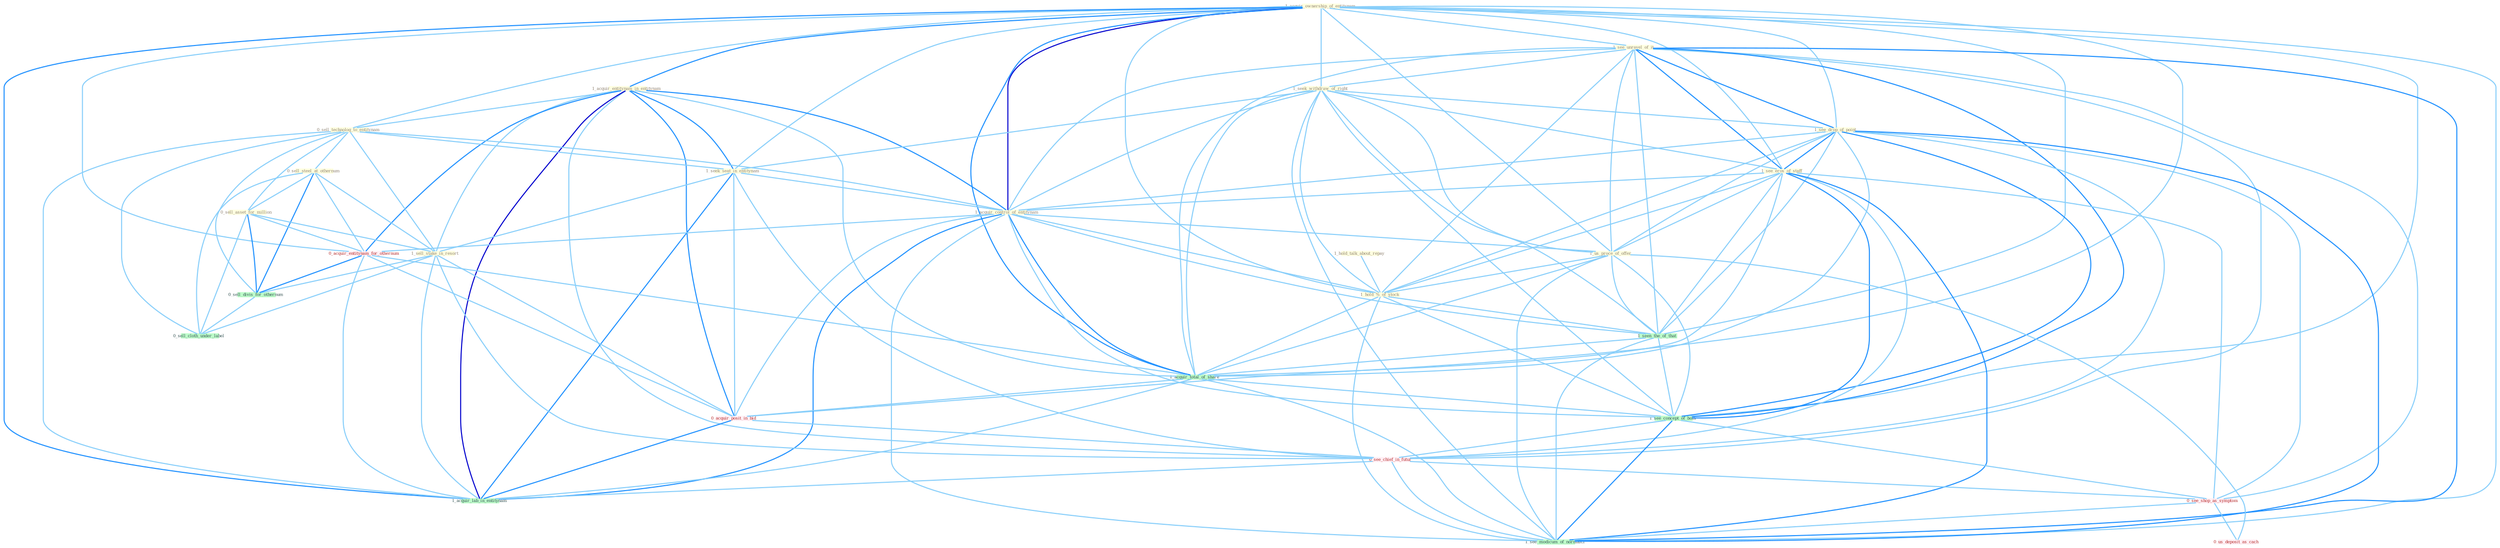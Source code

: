 Graph G{ 
    node
    [shape=polygon,style=filled,width=.5,height=.06,color="#BDFCC9",fixedsize=true,fontsize=4,
    fontcolor="#2f4f4f"];
    {node
    [color="#ffffe0", fontcolor="#8b7d6b"] "1_acquir_ownership_of_entitynam " "1_acquir_entitynam_in_entitynam " "1_see_unravel_of_it " "1_seek_withdraw_of_right " "1_see_drop_of_point " "1_see_eros_of_staff " "0_sell_technolog_to_entitynam " "1_seek_seat_in_entitynam " "1_hold_talk_about_repay " "0_sell_steel_at_othernum " "1_acquir_control_of_entitynam " "0_sell_asset_for_million " "1_us_proce_of_offer " "1_sell_stake_in_resort " "1_hold_%_of_stock "}
{node [color="#fff0f5", fontcolor="#b22222"] "0_acquir_entitynam_for_othernum " "0_acquir_posit_in_bid " "0_see_chief_in_futur " "0_see_shop_as_symptom " "0_us_deposit_as_cach "}
edge [color="#B0E2FF"];

	"1_acquir_ownership_of_entitynam " -- "1_acquir_entitynam_in_entitynam " [w="2", color="#1e90ff" , len=0.8];
	"1_acquir_ownership_of_entitynam " -- "1_see_unravel_of_it " [w="1", color="#87cefa" ];
	"1_acquir_ownership_of_entitynam " -- "1_seek_withdraw_of_right " [w="1", color="#87cefa" ];
	"1_acquir_ownership_of_entitynam " -- "1_see_drop_of_point " [w="1", color="#87cefa" ];
	"1_acquir_ownership_of_entitynam " -- "1_see_eros_of_staff " [w="1", color="#87cefa" ];
	"1_acquir_ownership_of_entitynam " -- "0_sell_technolog_to_entitynam " [w="1", color="#87cefa" ];
	"1_acquir_ownership_of_entitynam " -- "1_seek_seat_in_entitynam " [w="1", color="#87cefa" ];
	"1_acquir_ownership_of_entitynam " -- "1_acquir_control_of_entitynam " [w="3", color="#0000cd" , len=0.6];
	"1_acquir_ownership_of_entitynam " -- "1_us_proce_of_offer " [w="1", color="#87cefa" ];
	"1_acquir_ownership_of_entitynam " -- "1_hold_%_of_stock " [w="1", color="#87cefa" ];
	"1_acquir_ownership_of_entitynam " -- "0_acquir_entitynam_for_othernum " [w="1", color="#87cefa" ];
	"1_acquir_ownership_of_entitynam " -- "1_seen_the_of_that " [w="1", color="#87cefa" ];
	"1_acquir_ownership_of_entitynam " -- "1_acquir_total_of_share " [w="2", color="#1e90ff" , len=0.8];
	"1_acquir_ownership_of_entitynam " -- "0_acquir_posit_in_bid " [w="1", color="#87cefa" ];
	"1_acquir_ownership_of_entitynam " -- "1_see_concept_of_both " [w="1", color="#87cefa" ];
	"1_acquir_ownership_of_entitynam " -- "1_acquir_lab_in_entitynam " [w="2", color="#1e90ff" , len=0.8];
	"1_acquir_ownership_of_entitynam " -- "1_see_modicum_of_normalci " [w="1", color="#87cefa" ];
	"1_acquir_entitynam_in_entitynam " -- "0_sell_technolog_to_entitynam " [w="1", color="#87cefa" ];
	"1_acquir_entitynam_in_entitynam " -- "1_seek_seat_in_entitynam " [w="2", color="#1e90ff" , len=0.8];
	"1_acquir_entitynam_in_entitynam " -- "1_acquir_control_of_entitynam " [w="2", color="#1e90ff" , len=0.8];
	"1_acquir_entitynam_in_entitynam " -- "1_sell_stake_in_resort " [w="1", color="#87cefa" ];
	"1_acquir_entitynam_in_entitynam " -- "0_acquir_entitynam_for_othernum " [w="2", color="#1e90ff" , len=0.8];
	"1_acquir_entitynam_in_entitynam " -- "1_acquir_total_of_share " [w="1", color="#87cefa" ];
	"1_acquir_entitynam_in_entitynam " -- "0_acquir_posit_in_bid " [w="2", color="#1e90ff" , len=0.8];
	"1_acquir_entitynam_in_entitynam " -- "0_see_chief_in_futur " [w="1", color="#87cefa" ];
	"1_acquir_entitynam_in_entitynam " -- "1_acquir_lab_in_entitynam " [w="3", color="#0000cd" , len=0.6];
	"1_see_unravel_of_it " -- "1_seek_withdraw_of_right " [w="1", color="#87cefa" ];
	"1_see_unravel_of_it " -- "1_see_drop_of_point " [w="2", color="#1e90ff" , len=0.8];
	"1_see_unravel_of_it " -- "1_see_eros_of_staff " [w="2", color="#1e90ff" , len=0.8];
	"1_see_unravel_of_it " -- "1_acquir_control_of_entitynam " [w="1", color="#87cefa" ];
	"1_see_unravel_of_it " -- "1_us_proce_of_offer " [w="1", color="#87cefa" ];
	"1_see_unravel_of_it " -- "1_hold_%_of_stock " [w="1", color="#87cefa" ];
	"1_see_unravel_of_it " -- "1_seen_the_of_that " [w="1", color="#87cefa" ];
	"1_see_unravel_of_it " -- "1_acquir_total_of_share " [w="1", color="#87cefa" ];
	"1_see_unravel_of_it " -- "1_see_concept_of_both " [w="2", color="#1e90ff" , len=0.8];
	"1_see_unravel_of_it " -- "0_see_chief_in_futur " [w="1", color="#87cefa" ];
	"1_see_unravel_of_it " -- "0_see_shop_as_symptom " [w="1", color="#87cefa" ];
	"1_see_unravel_of_it " -- "1_see_modicum_of_normalci " [w="2", color="#1e90ff" , len=0.8];
	"1_seek_withdraw_of_right " -- "1_see_drop_of_point " [w="1", color="#87cefa" ];
	"1_seek_withdraw_of_right " -- "1_see_eros_of_staff " [w="1", color="#87cefa" ];
	"1_seek_withdraw_of_right " -- "1_seek_seat_in_entitynam " [w="1", color="#87cefa" ];
	"1_seek_withdraw_of_right " -- "1_acquir_control_of_entitynam " [w="1", color="#87cefa" ];
	"1_seek_withdraw_of_right " -- "1_us_proce_of_offer " [w="1", color="#87cefa" ];
	"1_seek_withdraw_of_right " -- "1_hold_%_of_stock " [w="1", color="#87cefa" ];
	"1_seek_withdraw_of_right " -- "1_seen_the_of_that " [w="1", color="#87cefa" ];
	"1_seek_withdraw_of_right " -- "1_acquir_total_of_share " [w="1", color="#87cefa" ];
	"1_seek_withdraw_of_right " -- "1_see_concept_of_both " [w="1", color="#87cefa" ];
	"1_seek_withdraw_of_right " -- "1_see_modicum_of_normalci " [w="1", color="#87cefa" ];
	"1_see_drop_of_point " -- "1_see_eros_of_staff " [w="2", color="#1e90ff" , len=0.8];
	"1_see_drop_of_point " -- "1_acquir_control_of_entitynam " [w="1", color="#87cefa" ];
	"1_see_drop_of_point " -- "1_us_proce_of_offer " [w="1", color="#87cefa" ];
	"1_see_drop_of_point " -- "1_hold_%_of_stock " [w="1", color="#87cefa" ];
	"1_see_drop_of_point " -- "1_seen_the_of_that " [w="1", color="#87cefa" ];
	"1_see_drop_of_point " -- "1_acquir_total_of_share " [w="1", color="#87cefa" ];
	"1_see_drop_of_point " -- "1_see_concept_of_both " [w="2", color="#1e90ff" , len=0.8];
	"1_see_drop_of_point " -- "0_see_chief_in_futur " [w="1", color="#87cefa" ];
	"1_see_drop_of_point " -- "0_see_shop_as_symptom " [w="1", color="#87cefa" ];
	"1_see_drop_of_point " -- "1_see_modicum_of_normalci " [w="2", color="#1e90ff" , len=0.8];
	"1_see_eros_of_staff " -- "1_acquir_control_of_entitynam " [w="1", color="#87cefa" ];
	"1_see_eros_of_staff " -- "1_us_proce_of_offer " [w="1", color="#87cefa" ];
	"1_see_eros_of_staff " -- "1_hold_%_of_stock " [w="1", color="#87cefa" ];
	"1_see_eros_of_staff " -- "1_seen_the_of_that " [w="1", color="#87cefa" ];
	"1_see_eros_of_staff " -- "1_acquir_total_of_share " [w="1", color="#87cefa" ];
	"1_see_eros_of_staff " -- "1_see_concept_of_both " [w="2", color="#1e90ff" , len=0.8];
	"1_see_eros_of_staff " -- "0_see_chief_in_futur " [w="1", color="#87cefa" ];
	"1_see_eros_of_staff " -- "0_see_shop_as_symptom " [w="1", color="#87cefa" ];
	"1_see_eros_of_staff " -- "1_see_modicum_of_normalci " [w="2", color="#1e90ff" , len=0.8];
	"0_sell_technolog_to_entitynam " -- "1_seek_seat_in_entitynam " [w="1", color="#87cefa" ];
	"0_sell_technolog_to_entitynam " -- "0_sell_steel_at_othernum " [w="1", color="#87cefa" ];
	"0_sell_technolog_to_entitynam " -- "1_acquir_control_of_entitynam " [w="1", color="#87cefa" ];
	"0_sell_technolog_to_entitynam " -- "0_sell_asset_for_million " [w="1", color="#87cefa" ];
	"0_sell_technolog_to_entitynam " -- "1_sell_stake_in_resort " [w="1", color="#87cefa" ];
	"0_sell_technolog_to_entitynam " -- "0_sell_divis_for_othernum " [w="1", color="#87cefa" ];
	"0_sell_technolog_to_entitynam " -- "0_sell_cloth_under_label " [w="1", color="#87cefa" ];
	"0_sell_technolog_to_entitynam " -- "1_acquir_lab_in_entitynam " [w="1", color="#87cefa" ];
	"1_seek_seat_in_entitynam " -- "1_acquir_control_of_entitynam " [w="1", color="#87cefa" ];
	"1_seek_seat_in_entitynam " -- "1_sell_stake_in_resort " [w="1", color="#87cefa" ];
	"1_seek_seat_in_entitynam " -- "0_acquir_posit_in_bid " [w="1", color="#87cefa" ];
	"1_seek_seat_in_entitynam " -- "0_see_chief_in_futur " [w="1", color="#87cefa" ];
	"1_seek_seat_in_entitynam " -- "1_acquir_lab_in_entitynam " [w="2", color="#1e90ff" , len=0.8];
	"1_hold_talk_about_repay " -- "1_hold_%_of_stock " [w="1", color="#87cefa" ];
	"0_sell_steel_at_othernum " -- "0_sell_asset_for_million " [w="1", color="#87cefa" ];
	"0_sell_steel_at_othernum " -- "1_sell_stake_in_resort " [w="1", color="#87cefa" ];
	"0_sell_steel_at_othernum " -- "0_acquir_entitynam_for_othernum " [w="1", color="#87cefa" ];
	"0_sell_steel_at_othernum " -- "0_sell_divis_for_othernum " [w="2", color="#1e90ff" , len=0.8];
	"0_sell_steel_at_othernum " -- "0_sell_cloth_under_label " [w="1", color="#87cefa" ];
	"1_acquir_control_of_entitynam " -- "1_us_proce_of_offer " [w="1", color="#87cefa" ];
	"1_acquir_control_of_entitynam " -- "1_hold_%_of_stock " [w="1", color="#87cefa" ];
	"1_acquir_control_of_entitynam " -- "0_acquir_entitynam_for_othernum " [w="1", color="#87cefa" ];
	"1_acquir_control_of_entitynam " -- "1_seen_the_of_that " [w="1", color="#87cefa" ];
	"1_acquir_control_of_entitynam " -- "1_acquir_total_of_share " [w="2", color="#1e90ff" , len=0.8];
	"1_acquir_control_of_entitynam " -- "0_acquir_posit_in_bid " [w="1", color="#87cefa" ];
	"1_acquir_control_of_entitynam " -- "1_see_concept_of_both " [w="1", color="#87cefa" ];
	"1_acquir_control_of_entitynam " -- "1_acquir_lab_in_entitynam " [w="2", color="#1e90ff" , len=0.8];
	"1_acquir_control_of_entitynam " -- "1_see_modicum_of_normalci " [w="1", color="#87cefa" ];
	"0_sell_asset_for_million " -- "1_sell_stake_in_resort " [w="1", color="#87cefa" ];
	"0_sell_asset_for_million " -- "0_acquir_entitynam_for_othernum " [w="1", color="#87cefa" ];
	"0_sell_asset_for_million " -- "0_sell_divis_for_othernum " [w="2", color="#1e90ff" , len=0.8];
	"0_sell_asset_for_million " -- "0_sell_cloth_under_label " [w="1", color="#87cefa" ];
	"1_us_proce_of_offer " -- "1_hold_%_of_stock " [w="1", color="#87cefa" ];
	"1_us_proce_of_offer " -- "1_seen_the_of_that " [w="1", color="#87cefa" ];
	"1_us_proce_of_offer " -- "1_acquir_total_of_share " [w="1", color="#87cefa" ];
	"1_us_proce_of_offer " -- "1_see_concept_of_both " [w="1", color="#87cefa" ];
	"1_us_proce_of_offer " -- "0_us_deposit_as_cach " [w="1", color="#87cefa" ];
	"1_us_proce_of_offer " -- "1_see_modicum_of_normalci " [w="1", color="#87cefa" ];
	"1_sell_stake_in_resort " -- "0_sell_divis_for_othernum " [w="1", color="#87cefa" ];
	"1_sell_stake_in_resort " -- "0_sell_cloth_under_label " [w="1", color="#87cefa" ];
	"1_sell_stake_in_resort " -- "0_acquir_posit_in_bid " [w="1", color="#87cefa" ];
	"1_sell_stake_in_resort " -- "0_see_chief_in_futur " [w="1", color="#87cefa" ];
	"1_sell_stake_in_resort " -- "1_acquir_lab_in_entitynam " [w="1", color="#87cefa" ];
	"1_hold_%_of_stock " -- "1_seen_the_of_that " [w="1", color="#87cefa" ];
	"1_hold_%_of_stock " -- "1_acquir_total_of_share " [w="1", color="#87cefa" ];
	"1_hold_%_of_stock " -- "1_see_concept_of_both " [w="1", color="#87cefa" ];
	"1_hold_%_of_stock " -- "1_see_modicum_of_normalci " [w="1", color="#87cefa" ];
	"0_acquir_entitynam_for_othernum " -- "0_sell_divis_for_othernum " [w="2", color="#1e90ff" , len=0.8];
	"0_acquir_entitynam_for_othernum " -- "1_acquir_total_of_share " [w="1", color="#87cefa" ];
	"0_acquir_entitynam_for_othernum " -- "0_acquir_posit_in_bid " [w="1", color="#87cefa" ];
	"0_acquir_entitynam_for_othernum " -- "1_acquir_lab_in_entitynam " [w="1", color="#87cefa" ];
	"1_seen_the_of_that " -- "1_acquir_total_of_share " [w="1", color="#87cefa" ];
	"1_seen_the_of_that " -- "1_see_concept_of_both " [w="1", color="#87cefa" ];
	"1_seen_the_of_that " -- "1_see_modicum_of_normalci " [w="1", color="#87cefa" ];
	"0_sell_divis_for_othernum " -- "0_sell_cloth_under_label " [w="1", color="#87cefa" ];
	"1_acquir_total_of_share " -- "0_acquir_posit_in_bid " [w="1", color="#87cefa" ];
	"1_acquir_total_of_share " -- "1_see_concept_of_both " [w="1", color="#87cefa" ];
	"1_acquir_total_of_share " -- "1_acquir_lab_in_entitynam " [w="1", color="#87cefa" ];
	"1_acquir_total_of_share " -- "1_see_modicum_of_normalci " [w="1", color="#87cefa" ];
	"0_acquir_posit_in_bid " -- "0_see_chief_in_futur " [w="1", color="#87cefa" ];
	"0_acquir_posit_in_bid " -- "1_acquir_lab_in_entitynam " [w="2", color="#1e90ff" , len=0.8];
	"1_see_concept_of_both " -- "0_see_chief_in_futur " [w="1", color="#87cefa" ];
	"1_see_concept_of_both " -- "0_see_shop_as_symptom " [w="1", color="#87cefa" ];
	"1_see_concept_of_both " -- "1_see_modicum_of_normalci " [w="2", color="#1e90ff" , len=0.8];
	"0_see_chief_in_futur " -- "0_see_shop_as_symptom " [w="1", color="#87cefa" ];
	"0_see_chief_in_futur " -- "1_acquir_lab_in_entitynam " [w="1", color="#87cefa" ];
	"0_see_chief_in_futur " -- "1_see_modicum_of_normalci " [w="1", color="#87cefa" ];
	"0_see_shop_as_symptom " -- "0_us_deposit_as_cach " [w="1", color="#87cefa" ];
	"0_see_shop_as_symptom " -- "1_see_modicum_of_normalci " [w="1", color="#87cefa" ];
}